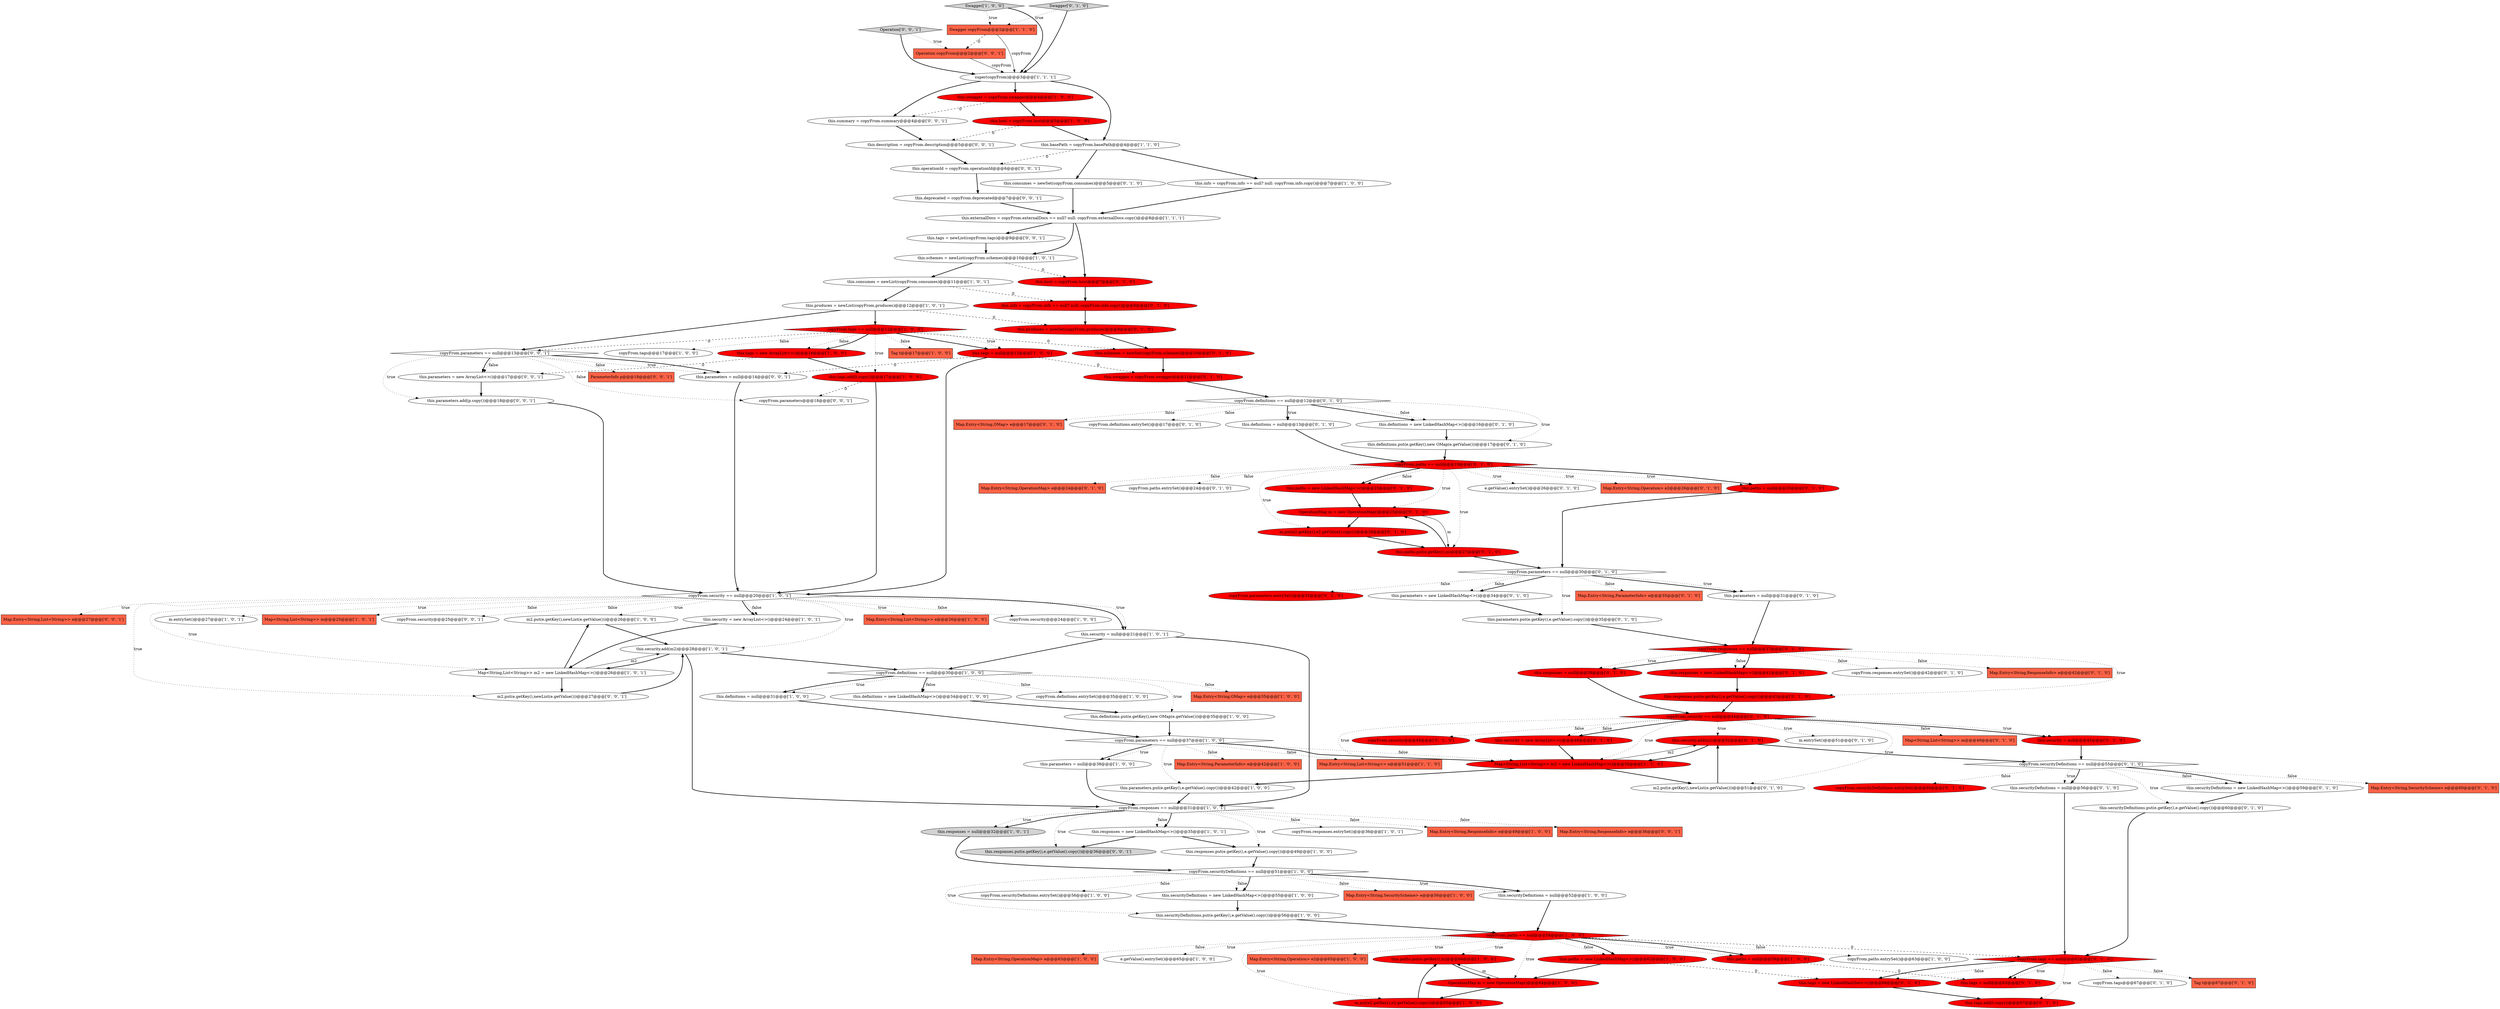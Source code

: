 digraph {
88 [style = filled, label = "this.definitions = new LinkedHashMap<>()@@@16@@@['0', '1', '0']", fillcolor = white, shape = ellipse image = "AAA0AAABBB2BBB"];
24 [style = filled, label = "this.tags.add(t.copy())@@@17@@@['1', '0', '0']", fillcolor = red, shape = ellipse image = "AAA1AAABBB1BBB"];
60 [style = filled, label = "this.parameters = null@@@38@@@['1', '0', '0']", fillcolor = white, shape = ellipse image = "AAA0AAABBB1BBB"];
0 [style = filled, label = "copyFrom.security@@@24@@@['1', '0', '0']", fillcolor = white, shape = ellipse image = "AAA0AAABBB1BBB"];
26 [style = filled, label = "this.definitions.put(e.getKey(),new OMap(e.getValue()))@@@35@@@['1', '0', '0']", fillcolor = white, shape = ellipse image = "AAA0AAABBB1BBB"];
129 [style = filled, label = "this.operationId = copyFrom.operationId@@@6@@@['0', '0', '1']", fillcolor = white, shape = ellipse image = "AAA0AAABBB3BBB"];
87 [style = filled, label = "copyFrom.tags@@@67@@@['0', '1', '0']", fillcolor = white, shape = ellipse image = "AAA0AAABBB2BBB"];
99 [style = filled, label = "Map.Entry<String,OperationMap> e@@@24@@@['0', '1', '0']", fillcolor = tomato, shape = box image = "AAA1AAABBB2BBB"];
34 [style = filled, label = "this.security = null@@@21@@@['1', '0', '1']", fillcolor = white, shape = ellipse image = "AAA0AAABBB1BBB"];
14 [style = filled, label = "this.tags = new ArrayList<>()@@@16@@@['1', '0', '0']", fillcolor = red, shape = ellipse image = "AAA1AAABBB1BBB"];
29 [style = filled, label = "copyFrom.paths == null@@@58@@@['1', '0', '0']", fillcolor = red, shape = diamond image = "AAA1AAABBB1BBB"];
112 [style = filled, label = "this.security.add(m2)@@@52@@@['0', '1', '0']", fillcolor = red, shape = ellipse image = "AAA1AAABBB2BBB"];
124 [style = filled, label = "ParameterInfo p@@@18@@@['0', '0', '1']", fillcolor = tomato, shape = box image = "AAA0AAABBB3BBB"];
91 [style = filled, label = "this.responses.put(e.getKey(),e.getValue().copy())@@@42@@@['0', '1', '0']", fillcolor = red, shape = ellipse image = "AAA1AAABBB2BBB"];
80 [style = filled, label = "copyFrom.parameters == null@@@30@@@['0', '1', '0']", fillcolor = white, shape = diamond image = "AAA0AAABBB2BBB"];
3 [style = filled, label = "Map.Entry<String,ResponseInfo> e@@@49@@@['1', '0', '0']", fillcolor = tomato, shape = box image = "AAA0AAABBB1BBB"];
116 [style = filled, label = "this.tags = newList(copyFrom.tags)@@@9@@@['0', '0', '1']", fillcolor = white, shape = ellipse image = "AAA0AAABBB3BBB"];
73 [style = filled, label = "this.security = new ArrayList<>()@@@48@@@['0', '1', '0']", fillcolor = red, shape = ellipse image = "AAA1AAABBB2BBB"];
131 [style = filled, label = "Operation['0', '0', '1']", fillcolor = lightgray, shape = diamond image = "AAA0AAABBB3BBB"];
127 [style = filled, label = "Map.Entry<String,List<String>> e@@@27@@@['0', '0', '1']", fillcolor = tomato, shape = box image = "AAA0AAABBB3BBB"];
11 [style = filled, label = "copyFrom.tags@@@17@@@['1', '0', '0']", fillcolor = white, shape = ellipse image = "AAA0AAABBB1BBB"];
43 [style = filled, label = "copyFrom.parameters == null@@@37@@@['1', '0', '0']", fillcolor = white, shape = diamond image = "AAA0AAABBB1BBB"];
55 [style = filled, label = "m2.put(e.getKey(),newList(e.getValue()))@@@26@@@['1', '0', '0']", fillcolor = white, shape = ellipse image = "AAA0AAABBB1BBB"];
63 [style = filled, label = "copyFrom.security == null@@@44@@@['0', '1', '0']", fillcolor = red, shape = diamond image = "AAA1AAABBB2BBB"];
58 [style = filled, label = "this.paths = null@@@59@@@['1', '0', '0']", fillcolor = red, shape = ellipse image = "AAA1AAABBB1BBB"];
69 [style = filled, label = "m.entrySet()@@@51@@@['0', '1', '0']", fillcolor = white, shape = ellipse image = "AAA0AAABBB2BBB"];
81 [style = filled, label = "this.schemes = newSet(copyFrom.schemes)@@@10@@@['0', '1', '0']", fillcolor = red, shape = ellipse image = "AAA1AAABBB2BBB"];
118 [style = filled, label = "Map.Entry<String,ResponseInfo> e@@@36@@@['0', '0', '1']", fillcolor = tomato, shape = box image = "AAA0AAABBB3BBB"];
96 [style = filled, label = "copyFrom.parameters.entrySet()@@@35@@@['0', '1', '0']", fillcolor = red, shape = ellipse image = "AAA1AAABBB2BBB"];
1 [style = filled, label = "this.swagger = copyFrom.swagger@@@4@@@['1', '0', '0']", fillcolor = red, shape = ellipse image = "AAA1AAABBB1BBB"];
20 [style = filled, label = "this.responses = null@@@32@@@['1', '0', '1']", fillcolor = lightgray, shape = ellipse image = "AAA0AAABBB1BBB"];
32 [style = filled, label = "this.security = new ArrayList<>()@@@24@@@['1', '0', '1']", fillcolor = white, shape = ellipse image = "AAA0AAABBB1BBB"];
84 [style = filled, label = "this.swagger = copyFrom.swagger@@@11@@@['0', '1', '0']", fillcolor = red, shape = ellipse image = "AAA1AAABBB2BBB"];
130 [style = filled, label = "this.description = copyFrom.description@@@5@@@['0', '0', '1']", fillcolor = white, shape = ellipse image = "AAA0AAABBB3BBB"];
105 [style = filled, label = "Map<String,List<String>> m@@@49@@@['0', '1', '0']", fillcolor = tomato, shape = box image = "AAA0AAABBB2BBB"];
64 [style = filled, label = "copyFrom.paths.entrySet()@@@24@@@['0', '1', '0']", fillcolor = white, shape = ellipse image = "AAA0AAABBB2BBB"];
86 [style = filled, label = "this.responses = null@@@38@@@['0', '1', '0']", fillcolor = red, shape = ellipse image = "AAA1AAABBB2BBB"];
56 [style = filled, label = "this.externalDocs = copyFrom.externalDocs == null? null: copyFrom.externalDocs.copy()@@@8@@@['1', '1', '1']", fillcolor = white, shape = ellipse image = "AAA0AAABBB1BBB"];
9 [style = filled, label = "copyFrom.securityDefinitions == null@@@51@@@['1', '0', '0']", fillcolor = white, shape = diamond image = "AAA0AAABBB1BBB"];
57 [style = filled, label = "m.entrySet()@@@27@@@['1', '0', '1']", fillcolor = white, shape = ellipse image = "AAA0AAABBB1BBB"];
104 [style = filled, label = "OperationMap m = new OperationMap()@@@25@@@['0', '1', '0']", fillcolor = red, shape = ellipse image = "AAA1AAABBB2BBB"];
31 [style = filled, label = "Swagger copyFrom@@@2@@@['1', '1', '0']", fillcolor = tomato, shape = box image = "AAA0AAABBB1BBB"];
46 [style = filled, label = "this.host = copyFrom.host@@@5@@@['1', '0', '0']", fillcolor = red, shape = ellipse image = "AAA1AAABBB1BBB"];
25 [style = filled, label = "copyFrom.definitions == null@@@30@@@['1', '0', '0']", fillcolor = white, shape = diamond image = "AAA0AAABBB1BBB"];
59 [style = filled, label = "copyFrom.paths.entrySet()@@@63@@@['1', '0', '0']", fillcolor = white, shape = ellipse image = "AAA0AAABBB1BBB"];
114 [style = filled, label = "this.security = null@@@45@@@['0', '1', '0']", fillcolor = red, shape = ellipse image = "AAA1AAABBB2BBB"];
22 [style = filled, label = "this.schemes = newList(copyFrom.schemes)@@@10@@@['1', '0', '1']", fillcolor = white, shape = ellipse image = "AAA0AAABBB1BBB"];
2 [style = filled, label = "this.securityDefinitions.put(e.getKey(),e.getValue().copy())@@@56@@@['1', '0', '0']", fillcolor = white, shape = ellipse image = "AAA0AAABBB1BBB"];
120 [style = filled, label = "this.deprecated = copyFrom.deprecated@@@7@@@['0', '0', '1']", fillcolor = white, shape = ellipse image = "AAA0AAABBB3BBB"];
21 [style = filled, label = "Map<String,List<String>> m@@@25@@@['1', '0', '1']", fillcolor = tomato, shape = box image = "AAA0AAABBB1BBB"];
79 [style = filled, label = "copyFrom.responses.entrySet()@@@42@@@['0', '1', '0']", fillcolor = white, shape = ellipse image = "AAA0AAABBB2BBB"];
102 [style = filled, label = "m2.put(e.getKey(),newList(e.getValue()))@@@51@@@['0', '1', '0']", fillcolor = white, shape = ellipse image = "AAA0AAABBB2BBB"];
93 [style = filled, label = "this.parameters.put(e.getKey(),e.getValue().copy())@@@35@@@['0', '1', '0']", fillcolor = white, shape = ellipse image = "AAA0AAABBB2BBB"];
92 [style = filled, label = "this.info = copyFrom.info == null? null: copyFrom.info.copy()@@@8@@@['0', '1', '0']", fillcolor = red, shape = ellipse image = "AAA1AAABBB2BBB"];
65 [style = filled, label = "copyFrom.paths == null@@@19@@@['0', '1', '0']", fillcolor = red, shape = diamond image = "AAA1AAABBB2BBB"];
133 [style = filled, label = "copyFrom.parameters@@@18@@@['0', '0', '1']", fillcolor = white, shape = ellipse image = "AAA0AAABBB3BBB"];
61 [style = filled, label = "Tag t@@@67@@@['0', '1', '0']", fillcolor = tomato, shape = box image = "AAA0AAABBB2BBB"];
122 [style = filled, label = "copyFrom.security@@@25@@@['0', '0', '1']", fillcolor = white, shape = ellipse image = "AAA0AAABBB3BBB"];
4 [style = filled, label = "this.info = copyFrom.info == null? null: copyFrom.info.copy()@@@7@@@['1', '0', '0']", fillcolor = white, shape = ellipse image = "AAA0AAABBB1BBB"];
45 [style = filled, label = "this.securityDefinitions = new LinkedHashMap<>()@@@55@@@['1', '0', '0']", fillcolor = white, shape = ellipse image = "AAA0AAABBB1BBB"];
39 [style = filled, label = "Map.Entry<String,OperationMap> e@@@63@@@['1', '0', '0']", fillcolor = tomato, shape = box image = "AAA0AAABBB1BBB"];
17 [style = filled, label = "e.getValue().entrySet()@@@65@@@['1', '0', '0']", fillcolor = white, shape = ellipse image = "AAA0AAABBB1BBB"];
89 [style = filled, label = "Map.Entry<String,OMap> e@@@17@@@['0', '1', '0']", fillcolor = tomato, shape = box image = "AAA0AAABBB2BBB"];
6 [style = filled, label = "copyFrom.responses == null@@@31@@@['1', '0', '1']", fillcolor = white, shape = diamond image = "AAA0AAABBB1BBB"];
35 [style = filled, label = "copyFrom.security == null@@@20@@@['1', '0', '1']", fillcolor = white, shape = diamond image = "AAA0AAABBB1BBB"];
44 [style = filled, label = "Swagger['1', '0', '0']", fillcolor = lightgray, shape = diamond image = "AAA0AAABBB1BBB"];
53 [style = filled, label = "Map.Entry<String,List<String>> e@@@51@@@['1', '1', '0']", fillcolor = tomato, shape = box image = "AAA1AAABBB1BBB"];
28 [style = filled, label = "this.paths.put(e.getKey(),m)@@@66@@@['1', '0', '0']", fillcolor = red, shape = ellipse image = "AAA1AAABBB1BBB"];
68 [style = filled, label = "this.tags = new LinkedHashSet<>()@@@66@@@['0', '1', '0']", fillcolor = red, shape = ellipse image = "AAA1AAABBB2BBB"];
7 [style = filled, label = "this.responses.put(e.getKey(),e.getValue().copy())@@@49@@@['1', '0', '0']", fillcolor = white, shape = ellipse image = "AAA0AAABBB1BBB"];
76 [style = filled, label = "copyFrom.responses == null@@@37@@@['0', '1', '0']", fillcolor = red, shape = diamond image = "AAA1AAABBB2BBB"];
100 [style = filled, label = "this.securityDefinitions = new LinkedHashMap<>()@@@59@@@['0', '1', '0']", fillcolor = white, shape = ellipse image = "AAA0AAABBB2BBB"];
123 [style = filled, label = "this.parameters.add(p.copy())@@@18@@@['0', '0', '1']", fillcolor = white, shape = ellipse image = "AAA0AAABBB3BBB"];
70 [style = filled, label = "Swagger['0', '1', '0']", fillcolor = lightgray, shape = diamond image = "AAA0AAABBB2BBB"];
71 [style = filled, label = "copyFrom.tags == null@@@62@@@['0', '1', '0']", fillcolor = red, shape = diamond image = "AAA1AAABBB2BBB"];
33 [style = filled, label = "copyFrom.definitions.entrySet()@@@35@@@['1', '0', '0']", fillcolor = white, shape = ellipse image = "AAA0AAABBB1BBB"];
30 [style = filled, label = "Map.Entry<String,Operation> e2@@@65@@@['1', '0', '0']", fillcolor = tomato, shape = box image = "AAA0AAABBB1BBB"];
47 [style = filled, label = "Map<String,List<String>> m2 = new LinkedHashMap<>()@@@26@@@['1', '0', '1']", fillcolor = white, shape = ellipse image = "AAA0AAABBB1BBB"];
128 [style = filled, label = "this.parameters = null@@@14@@@['0', '0', '1']", fillcolor = white, shape = ellipse image = "AAA0AAABBB3BBB"];
111 [style = filled, label = "copyFrom.securityDefinitions.entrySet()@@@60@@@['0', '1', '0']", fillcolor = red, shape = ellipse image = "AAA1AAABBB2BBB"];
40 [style = filled, label = "m.put(e2.getKey(),e2.getValue().copy())@@@65@@@['1', '0', '0']", fillcolor = red, shape = ellipse image = "AAA1AAABBB1BBB"];
85 [style = filled, label = "this.consumes = newSet(copyFrom.consumes)@@@5@@@['0', '1', '0']", fillcolor = white, shape = ellipse image = "AAA0AAABBB2BBB"];
121 [style = filled, label = "this.responses.put(e.getKey(),e.getValue().copy())@@@36@@@['0', '0', '1']", fillcolor = lightgray, shape = ellipse image = "AAA0AAABBB3BBB"];
12 [style = filled, label = "Tag t@@@17@@@['1', '0', '0']", fillcolor = tomato, shape = box image = "AAA0AAABBB1BBB"];
109 [style = filled, label = "m.put(e2.getKey(),e2.getValue().copy())@@@26@@@['0', '1', '0']", fillcolor = red, shape = ellipse image = "AAA1AAABBB2BBB"];
107 [style = filled, label = "this.tags = null@@@63@@@['0', '1', '0']", fillcolor = red, shape = ellipse image = "AAA1AAABBB2BBB"];
18 [style = filled, label = "this.security.add(m2)@@@28@@@['1', '0', '1']", fillcolor = white, shape = ellipse image = "AAA0AAABBB1BBB"];
38 [style = filled, label = "copyFrom.securityDefinitions.entrySet()@@@56@@@['1', '0', '0']", fillcolor = white, shape = ellipse image = "AAA0AAABBB1BBB"];
108 [style = filled, label = "copyFrom.security@@@49@@@['0', '1', '0']", fillcolor = red, shape = ellipse image = "AAA1AAABBB2BBB"];
132 [style = filled, label = "m2.put(e.getKey(),newList(e.getValue()))@@@27@@@['0', '0', '1']", fillcolor = white, shape = ellipse image = "AAA0AAABBB3BBB"];
119 [style = filled, label = "Operation copyFrom@@@2@@@['0', '0', '1']", fillcolor = tomato, shape = box image = "AAA0AAABBB3BBB"];
8 [style = filled, label = "this.definitions = new LinkedHashMap<>()@@@34@@@['1', '0', '0']", fillcolor = white, shape = ellipse image = "AAA0AAABBB1BBB"];
125 [style = filled, label = "copyFrom.parameters == null@@@13@@@['0', '0', '1']", fillcolor = white, shape = diamond image = "AAA0AAABBB3BBB"];
15 [style = filled, label = "Map.Entry<String,ParameterInfo> e@@@42@@@['1', '0', '0']", fillcolor = tomato, shape = box image = "AAA0AAABBB1BBB"];
52 [style = filled, label = "super(copyFrom)@@@3@@@['1', '1', '1']", fillcolor = white, shape = ellipse image = "AAA0AAABBB1BBB"];
78 [style = filled, label = "this.host = copyFrom.host@@@7@@@['0', '1', '0']", fillcolor = red, shape = ellipse image = "AAA1AAABBB2BBB"];
13 [style = filled, label = "this.paths = new LinkedHashMap<>()@@@62@@@['1', '0', '0']", fillcolor = red, shape = ellipse image = "AAA1AAABBB1BBB"];
41 [style = filled, label = "this.consumes = newList(copyFrom.consumes)@@@11@@@['1', '0', '1']", fillcolor = white, shape = ellipse image = "AAA0AAABBB1BBB"];
101 [style = filled, label = "e.getValue().entrySet()@@@26@@@['0', '1', '0']", fillcolor = white, shape = ellipse image = "AAA0AAABBB2BBB"];
37 [style = filled, label = "this.responses = new LinkedHashMap<>()@@@35@@@['1', '0', '1']", fillcolor = white, shape = ellipse image = "AAA0AAABBB1BBB"];
51 [style = filled, label = "Map.Entry<String,OMap> e@@@35@@@['1', '0', '0']", fillcolor = tomato, shape = box image = "AAA0AAABBB1BBB"];
74 [style = filled, label = "copyFrom.securityDefinitions == null@@@55@@@['0', '1', '0']", fillcolor = white, shape = diamond image = "AAA0AAABBB2BBB"];
110 [style = filled, label = "this.paths.put(e.getKey(),m)@@@27@@@['0', '1', '0']", fillcolor = red, shape = ellipse image = "AAA1AAABBB2BBB"];
42 [style = filled, label = "this.definitions = null@@@31@@@['1', '0', '0']", fillcolor = white, shape = ellipse image = "AAA0AAABBB1BBB"];
16 [style = filled, label = "OperationMap m = new OperationMap()@@@64@@@['1', '0', '0']", fillcolor = red, shape = ellipse image = "AAA1AAABBB1BBB"];
94 [style = filled, label = "this.tags.add(t.copy())@@@67@@@['0', '1', '0']", fillcolor = red, shape = ellipse image = "AAA1AAABBB2BBB"];
10 [style = filled, label = "this.tags = null@@@13@@@['1', '0', '0']", fillcolor = red, shape = ellipse image = "AAA1AAABBB1BBB"];
23 [style = filled, label = "Map<String,List<String>> m2 = new LinkedHashMap<>()@@@50@@@['1', '1', '0']", fillcolor = red, shape = ellipse image = "AAA1AAABBB1BBB"];
36 [style = filled, label = "copyFrom.responses.entrySet()@@@36@@@['1', '0', '1']", fillcolor = white, shape = ellipse image = "AAA0AAABBB1BBB"];
83 [style = filled, label = "Map.Entry<String,ResponseInfo> e@@@42@@@['0', '1', '0']", fillcolor = tomato, shape = box image = "AAA0AAABBB2BBB"];
54 [style = filled, label = "this.basePath = copyFrom.basePath@@@4@@@['1', '1', '0']", fillcolor = white, shape = ellipse image = "AAA0AAABBB1BBB"];
90 [style = filled, label = "this.responses = new LinkedHashMap<>()@@@41@@@['0', '1', '0']", fillcolor = red, shape = ellipse image = "AAA1AAABBB2BBB"];
50 [style = filled, label = "this.produces = newList(copyFrom.produces)@@@12@@@['1', '0', '1']", fillcolor = white, shape = ellipse image = "AAA0AAABBB1BBB"];
113 [style = filled, label = "this.parameters = null@@@31@@@['0', '1', '0']", fillcolor = white, shape = ellipse image = "AAA0AAABBB2BBB"];
19 [style = filled, label = "copyFrom.tags == null@@@12@@@['1', '0', '0']", fillcolor = red, shape = diamond image = "AAA1AAABBB1BBB"];
115 [style = filled, label = "copyFrom.definitions.entrySet()@@@17@@@['0', '1', '0']", fillcolor = white, shape = ellipse image = "AAA0AAABBB2BBB"];
126 [style = filled, label = "this.summary = copyFrom.summary@@@4@@@['0', '0', '1']", fillcolor = white, shape = ellipse image = "AAA0AAABBB3BBB"];
97 [style = filled, label = "this.securityDefinitions = null@@@56@@@['0', '1', '0']", fillcolor = white, shape = ellipse image = "AAA0AAABBB2BBB"];
77 [style = filled, label = "this.definitions.put(e.getKey(),new OMap(e.getValue()))@@@17@@@['0', '1', '0']", fillcolor = white, shape = ellipse image = "AAA0AAABBB2BBB"];
98 [style = filled, label = "Map.Entry<String,Operation> e2@@@26@@@['0', '1', '0']", fillcolor = tomato, shape = box image = "AAA0AAABBB2BBB"];
62 [style = filled, label = "this.securityDefinitions.put(e.getKey(),e.getValue().copy())@@@60@@@['0', '1', '0']", fillcolor = white, shape = ellipse image = "AAA0AAABBB2BBB"];
82 [style = filled, label = "this.produces = newSet(copyFrom.produces)@@@9@@@['0', '1', '0']", fillcolor = red, shape = ellipse image = "AAA1AAABBB2BBB"];
67 [style = filled, label = "Map.Entry<String,ParameterInfo> e@@@35@@@['0', '1', '0']", fillcolor = tomato, shape = box image = "AAA0AAABBB2BBB"];
48 [style = filled, label = "this.securityDefinitions = null@@@52@@@['1', '0', '0']", fillcolor = white, shape = ellipse image = "AAA0AAABBB1BBB"];
49 [style = filled, label = "Map.Entry<String,List<String>> e@@@26@@@['1', '0', '0']", fillcolor = tomato, shape = box image = "AAA0AAABBB1BBB"];
106 [style = filled, label = "Map.Entry<String,SecurityScheme> e@@@60@@@['0', '1', '0']", fillcolor = tomato, shape = box image = "AAA0AAABBB2BBB"];
103 [style = filled, label = "this.parameters = new LinkedHashMap<>()@@@34@@@['0', '1', '0']", fillcolor = white, shape = ellipse image = "AAA0AAABBB2BBB"];
5 [style = filled, label = "this.parameters.put(e.getKey(),e.getValue().copy())@@@42@@@['1', '0', '0']", fillcolor = white, shape = ellipse image = "AAA0AAABBB1BBB"];
95 [style = filled, label = "this.definitions = null@@@13@@@['0', '1', '0']", fillcolor = white, shape = ellipse image = "AAA0AAABBB2BBB"];
72 [style = filled, label = "copyFrom.definitions == null@@@12@@@['0', '1', '0']", fillcolor = white, shape = diamond image = "AAA0AAABBB2BBB"];
75 [style = filled, label = "this.paths = new LinkedHashMap<>()@@@23@@@['0', '1', '0']", fillcolor = red, shape = ellipse image = "AAA1AAABBB2BBB"];
117 [style = filled, label = "this.parameters = new ArrayList<>()@@@17@@@['0', '0', '1']", fillcolor = white, shape = ellipse image = "AAA0AAABBB3BBB"];
66 [style = filled, label = "this.paths = null@@@20@@@['0', '1', '0']", fillcolor = red, shape = ellipse image = "AAA1AAABBB2BBB"];
27 [style = filled, label = "Map.Entry<String,SecurityScheme> e@@@56@@@['1', '0', '0']", fillcolor = tomato, shape = box image = "AAA0AAABBB1BBB"];
19->10 [style = dotted, label="true"];
52->1 [style = bold, label=""];
35->122 [style = dotted, label="false"];
14->24 [style = bold, label=""];
29->39 [style = dotted, label="false"];
6->121 [style = dotted, label="true"];
43->60 [style = bold, label=""];
56->78 [style = bold, label=""];
65->98 [style = dotted, label="true"];
76->90 [style = bold, label=""];
25->51 [style = dotted, label="false"];
20->9 [style = bold, label=""];
48->29 [style = bold, label=""];
80->103 [style = bold, label=""];
43->5 [style = dotted, label="true"];
29->71 [style = dashed, label="0"];
113->76 [style = bold, label=""];
10->35 [style = bold, label=""];
19->12 [style = dotted, label="false"];
95->65 [style = bold, label=""];
88->77 [style = bold, label=""];
65->64 [style = dotted, label="false"];
43->53 [style = dotted, label="false"];
91->63 [style = bold, label=""];
43->23 [style = bold, label=""];
78->92 [style = bold, label=""];
1->46 [style = bold, label=""];
74->111 [style = dotted, label="false"];
7->9 [style = bold, label=""];
112->74 [style = bold, label=""];
35->0 [style = dotted, label="false"];
63->73 [style = bold, label=""];
35->21 [style = dotted, label="false"];
23->102 [style = bold, label=""];
46->54 [style = bold, label=""];
35->47 [style = dotted, label="true"];
70->31 [style = dotted, label="true"];
60->6 [style = bold, label=""];
66->80 [style = bold, label=""];
76->86 [style = dotted, label="true"];
37->121 [style = bold, label=""];
9->48 [style = dotted, label="true"];
63->105 [style = dotted, label="false"];
65->66 [style = dotted, label="true"];
104->109 [style = bold, label=""];
35->32 [style = dotted, label="false"];
97->71 [style = bold, label=""];
125->128 [style = dotted, label="true"];
47->132 [style = bold, label=""];
72->115 [style = dotted, label="false"];
54->129 [style = dashed, label="0"];
74->100 [style = dotted, label="false"];
74->97 [style = dotted, label="true"];
104->110 [style = solid, label="m"];
29->16 [style = dotted, label="true"];
80->113 [style = bold, label=""];
16->40 [style = bold, label=""];
35->57 [style = dotted, label="true"];
65->101 [style = dotted, label="true"];
131->119 [style = dotted, label="true"];
50->19 [style = bold, label=""];
71->107 [style = dotted, label="true"];
65->75 [style = dotted, label="false"];
41->92 [style = dashed, label="0"];
71->107 [style = bold, label=""];
80->96 [style = dotted, label="false"];
72->88 [style = dotted, label="false"];
86->63 [style = bold, label=""];
76->83 [style = dotted, label="false"];
22->41 [style = bold, label=""];
25->33 [style = dotted, label="false"];
65->99 [style = dotted, label="false"];
65->75 [style = bold, label=""];
71->61 [style = dotted, label="false"];
71->68 [style = dotted, label="false"];
24->133 [style = dashed, label="0"];
26->43 [style = bold, label=""];
9->48 [style = bold, label=""];
65->66 [style = bold, label=""];
35->49 [style = dotted, label="true"];
29->13 [style = dotted, label="false"];
100->62 [style = bold, label=""];
63->112 [style = dotted, label="true"];
129->120 [style = bold, label=""];
84->72 [style = bold, label=""];
13->16 [style = bold, label=""];
19->125 [style = dashed, label="0"];
6->20 [style = dotted, label="true"];
117->123 [style = bold, label=""];
54->85 [style = bold, label=""];
72->77 [style = dotted, label="true"];
4->56 [style = bold, label=""];
9->27 [style = dotted, label="false"];
5->6 [style = bold, label=""];
31->52 [style = solid, label="copyFrom"];
71->68 [style = bold, label=""];
123->35 [style = bold, label=""];
76->86 [style = bold, label=""];
25->42 [style = dotted, label="true"];
29->40 [style = dotted, label="true"];
35->132 [style = dotted, label="true"];
29->59 [style = dotted, label="false"];
18->25 [style = bold, label=""];
25->8 [style = dotted, label="false"];
6->7 [style = dotted, label="true"];
43->60 [style = dotted, label="true"];
44->31 [style = dotted, label="true"];
35->18 [style = dotted, label="true"];
35->55 [style = dotted, label="true"];
71->94 [style = dotted, label="true"];
35->34 [style = bold, label=""];
65->104 [style = dotted, label="true"];
58->107 [style = dashed, label="0"];
77->65 [style = bold, label=""];
90->91 [style = bold, label=""];
41->50 [style = bold, label=""];
25->26 [style = dotted, label="true"];
74->106 [style = dotted, label="false"];
52->54 [style = bold, label=""];
131->52 [style = bold, label=""];
10->84 [style = dashed, label="0"];
63->108 [style = dotted, label="false"];
50->125 [style = bold, label=""];
74->62 [style = dotted, label="true"];
72->95 [style = bold, label=""];
114->74 [style = bold, label=""];
29->17 [style = dotted, label="true"];
47->18 [style = solid, label="m2"];
9->45 [style = dotted, label="false"];
93->76 [style = bold, label=""];
63->23 [style = dotted, label="true"];
23->5 [style = bold, label=""];
110->80 [style = bold, label=""];
132->18 [style = bold, label=""];
18->47 [style = bold, label=""];
19->11 [style = dotted, label="false"];
6->3 [style = dotted, label="false"];
63->69 [style = dotted, label="true"];
75->104 [style = bold, label=""];
19->14 [style = dotted, label="false"];
50->82 [style = dashed, label="0"];
55->18 [style = bold, label=""];
125->123 [style = dotted, label="true"];
126->130 [style = bold, label=""];
35->32 [style = bold, label=""];
52->126 [style = bold, label=""];
19->10 [style = bold, label=""];
76->90 [style = dotted, label="false"];
56->116 [style = bold, label=""];
76->79 [style = dotted, label="false"];
112->23 [style = bold, label=""];
103->93 [style = bold, label=""];
19->24 [style = dotted, label="true"];
85->56 [style = bold, label=""];
6->36 [style = dotted, label="false"];
45->2 [style = bold, label=""];
73->23 [style = bold, label=""];
37->7 [style = bold, label=""];
6->37 [style = bold, label=""];
6->20 [style = bold, label=""];
72->89 [style = dotted, label="false"];
68->94 [style = bold, label=""];
63->114 [style = bold, label=""];
13->68 [style = dashed, label="0"];
16->28 [style = solid, label="m"];
19->14 [style = bold, label=""];
29->28 [style = dotted, label="true"];
18->6 [style = bold, label=""];
74->100 [style = bold, label=""];
72->88 [style = bold, label=""];
6->37 [style = dotted, label="false"];
71->87 [style = dotted, label="false"];
63->102 [style = dotted, label="true"];
80->113 [style = dotted, label="true"];
25->42 [style = bold, label=""];
63->73 [style = dotted, label="false"];
110->104 [style = bold, label=""];
1->126 [style = dashed, label="0"];
128->35 [style = bold, label=""];
72->95 [style = dotted, label="true"];
43->15 [style = dotted, label="false"];
120->56 [style = bold, label=""];
81->84 [style = bold, label=""];
14->117 [style = dashed, label="0"];
82->81 [style = bold, label=""];
80->67 [style = dotted, label="false"];
29->58 [style = dotted, label="true"];
116->22 [style = bold, label=""];
34->25 [style = bold, label=""];
42->43 [style = bold, label=""];
102->112 [style = bold, label=""];
19->81 [style = dashed, label="0"];
24->35 [style = bold, label=""];
10->128 [style = dashed, label="0"];
31->119 [style = dashed, label="0"];
29->58 [style = bold, label=""];
63->53 [style = dotted, label="true"];
92->82 [style = bold, label=""];
109->110 [style = bold, label=""];
9->38 [style = dotted, label="false"];
40->28 [style = bold, label=""];
125->117 [style = dotted, label="false"];
54->4 [style = bold, label=""];
43->23 [style = dotted, label="false"];
28->16 [style = bold, label=""];
130->129 [style = bold, label=""];
74->97 [style = bold, label=""];
35->127 [style = dotted, label="true"];
63->114 [style = dotted, label="true"];
23->112 [style = solid, label="m2"];
125->128 [style = bold, label=""];
62->71 [style = bold, label=""];
65->109 [style = dotted, label="true"];
32->47 [style = bold, label=""];
47->55 [style = bold, label=""];
80->93 [style = dotted, label="true"];
125->133 [style = dotted, label="false"];
9->45 [style = bold, label=""];
9->2 [style = dotted, label="true"];
46->130 [style = dashed, label="0"];
34->6 [style = bold, label=""];
44->52 [style = bold, label=""];
125->124 [style = dotted, label="false"];
70->52 [style = bold, label=""];
29->30 [style = dotted, label="true"];
56->22 [style = bold, label=""];
35->34 [style = dotted, label="true"];
65->110 [style = dotted, label="true"];
25->8 [style = bold, label=""];
80->103 [style = dotted, label="false"];
6->118 [style = dotted, label="false"];
119->52 [style = solid, label="copyFrom"];
2->29 [style = bold, label=""];
22->78 [style = dashed, label="0"];
76->91 [style = dotted, label="true"];
125->117 [style = bold, label=""];
8->26 [style = bold, label=""];
29->13 [style = bold, label=""];
}
